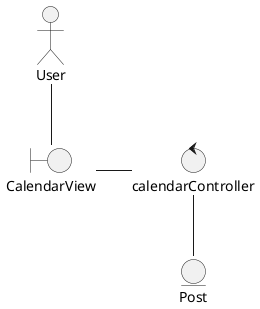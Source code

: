 @startuml Consultar Calendario
actor User as User

boundary "CalendarView" as view
control "calendarController" as controller
entity Post as P
User -- view
view-r-controller 
controller--P 
@enduml
